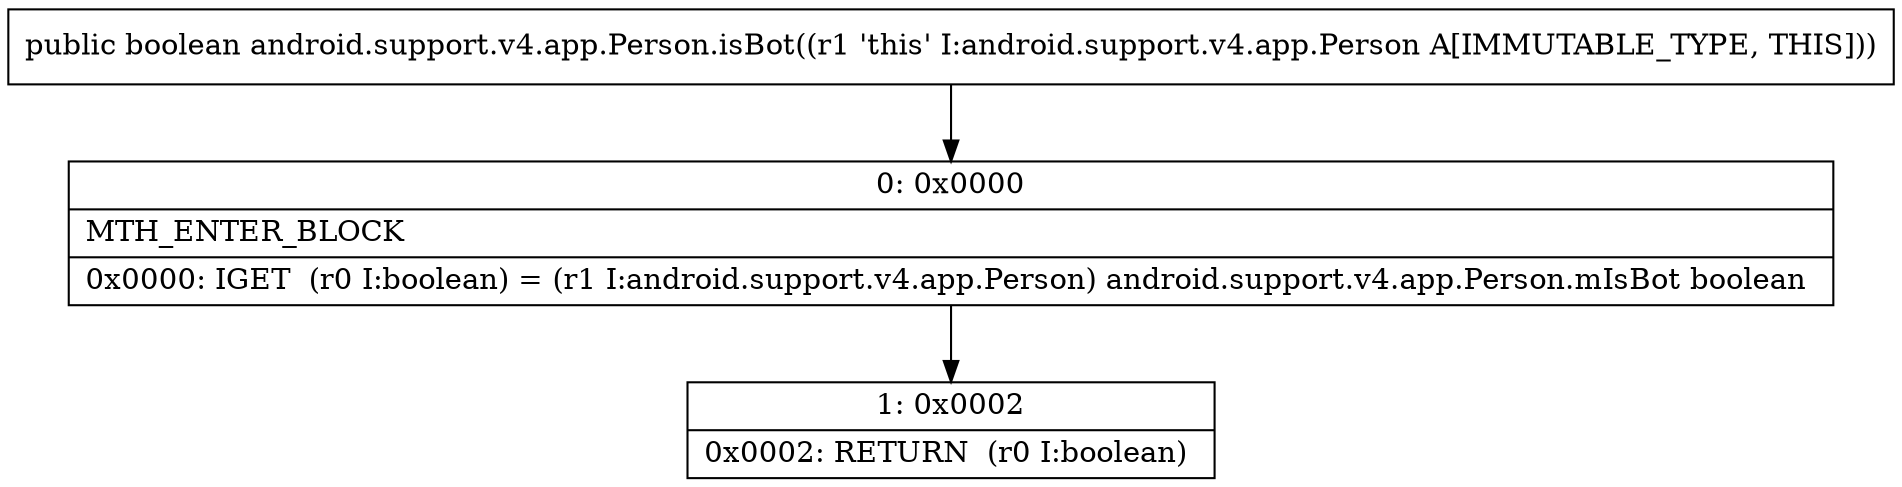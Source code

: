 digraph "CFG forandroid.support.v4.app.Person.isBot()Z" {
Node_0 [shape=record,label="{0\:\ 0x0000|MTH_ENTER_BLOCK\l|0x0000: IGET  (r0 I:boolean) = (r1 I:android.support.v4.app.Person) android.support.v4.app.Person.mIsBot boolean \l}"];
Node_1 [shape=record,label="{1\:\ 0x0002|0x0002: RETURN  (r0 I:boolean) \l}"];
MethodNode[shape=record,label="{public boolean android.support.v4.app.Person.isBot((r1 'this' I:android.support.v4.app.Person A[IMMUTABLE_TYPE, THIS])) }"];
MethodNode -> Node_0;
Node_0 -> Node_1;
}

